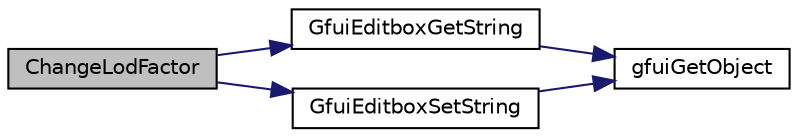 digraph "ChangeLodFactor"
{
  edge [fontname="Helvetica",fontsize="10",labelfontname="Helvetica",labelfontsize="10"];
  node [fontname="Helvetica",fontsize="10",shape=record];
  rankdir="LR";
  Node1 [label="ChangeLodFactor",height=0.2,width=0.4,color="black", fillcolor="grey75", style="filled", fontcolor="black"];
  Node1 -> Node2 [color="midnightblue",fontsize="10",style="solid",fontname="Helvetica"];
  Node2 [label="GfuiEditboxGetString",height=0.2,width=0.4,color="black", fillcolor="white", style="filled",URL="$group__gui.html#ga4354295d05e5260c1e6cde551ee24b77",tooltip="Get the string. "];
  Node2 -> Node3 [color="midnightblue",fontsize="10",style="solid",fontname="Helvetica"];
  Node3 [label="gfuiGetObject",height=0.2,width=0.4,color="black", fillcolor="white", style="filled",URL="$gui_8h.html#a0ea204358545cb934b0d6427e49ce2a6"];
  Node1 -> Node4 [color="midnightblue",fontsize="10",style="solid",fontname="Helvetica"];
  Node4 [label="GfuiEditboxSetString",height=0.2,width=0.4,color="black", fillcolor="white", style="filled",URL="$group__gui.html#ga7e769622dd66806a6bc7a6bb2e8e0c25",tooltip="Set a new string. "];
  Node4 -> Node3 [color="midnightblue",fontsize="10",style="solid",fontname="Helvetica"];
}
